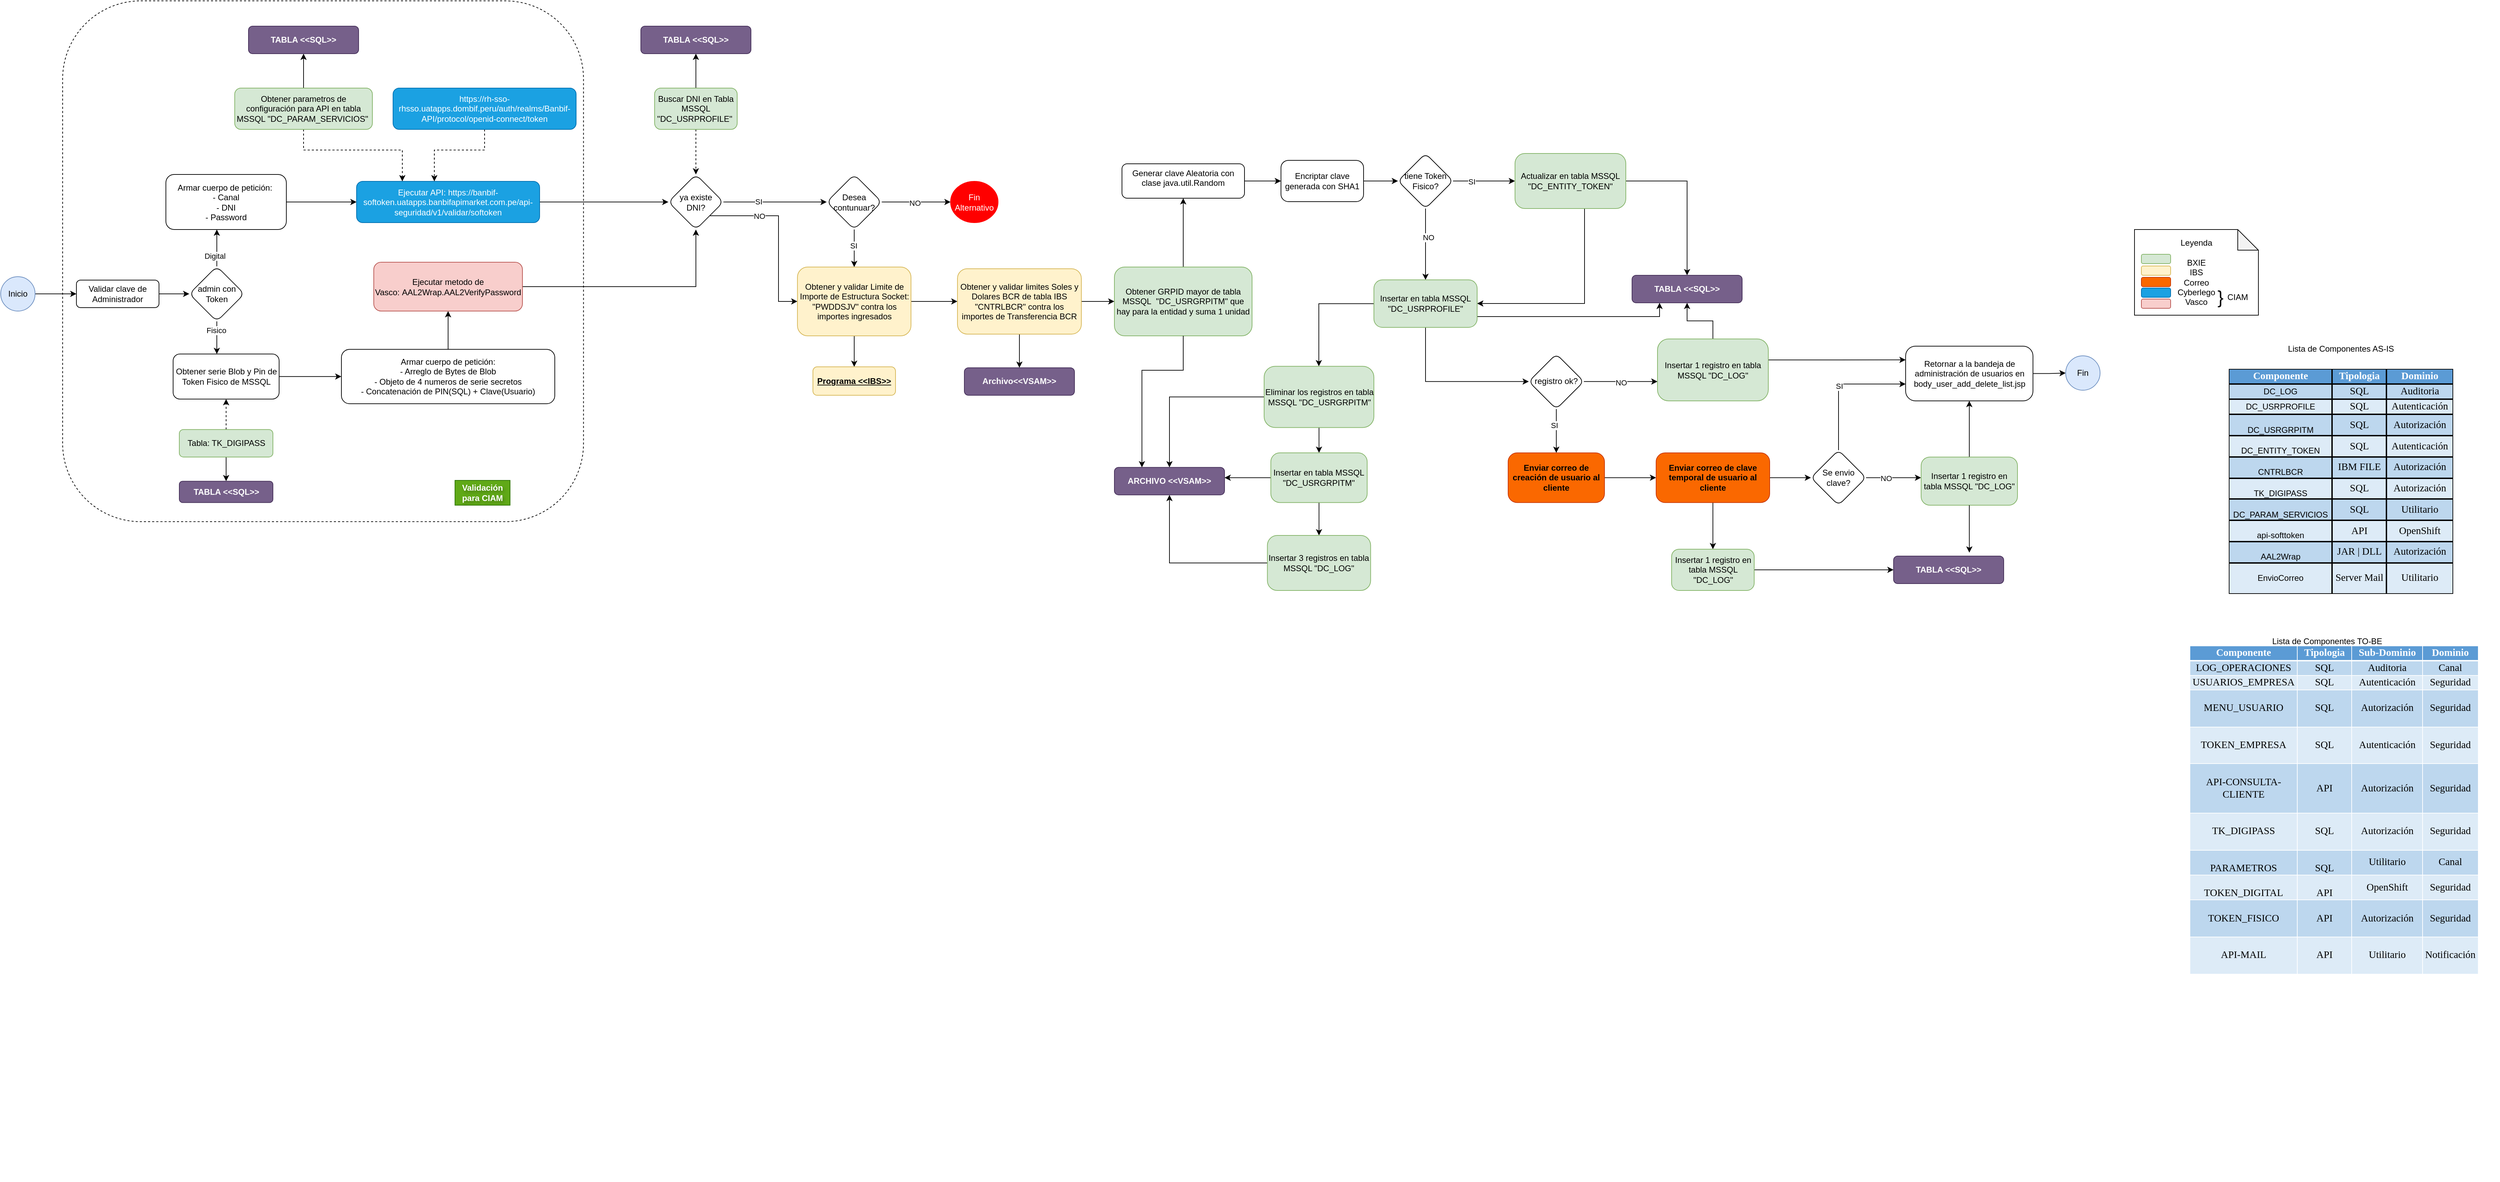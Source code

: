 <mxfile version="24.2.5" type="device">
  <diagram name="AS-IS Crear Usuario Técnico" id="OsO-leloV33zr6pbSwMS">
    <mxGraphModel dx="1434" dy="2005" grid="1" gridSize="10" guides="1" tooltips="1" connect="1" arrows="1" fold="1" page="1" pageScale="1" pageWidth="827" pageHeight="1169" math="0" shadow="0">
      <root>
        <mxCell id="b8aeu3rTrU806_HobuLu-0" />
        <mxCell id="b8aeu3rTrU806_HobuLu-1" parent="b8aeu3rTrU806_HobuLu-0" />
        <mxCell id="QwbkGqiLdKRm6RJJRL7y-23" value="" style="whiteSpace=wrap;html=1;aspect=fixed;dashed=1;rounded=1;" vertex="1" parent="b8aeu3rTrU806_HobuLu-1">
          <mxGeometry x="520" y="-366.72" width="756.72" height="756.72" as="geometry" />
        </mxCell>
        <mxCell id="b4qgMusFBA02S_QuSDa4-3" value="" style="edgeStyle=orthogonalEdgeStyle;rounded=0;orthogonalLoop=1;jettySize=auto;html=1;" parent="b8aeu3rTrU806_HobuLu-1" source="b8aeu3rTrU806_HobuLu-4" target="b4qgMusFBA02S_QuSDa4-2" edge="1">
          <mxGeometry relative="1" as="geometry" />
        </mxCell>
        <mxCell id="b8aeu3rTrU806_HobuLu-4" value="Validar clave de Administrador" style="rounded=1;whiteSpace=wrap;html=1;fontSize=12;glass=0;strokeWidth=1;shadow=0;" parent="b8aeu3rTrU806_HobuLu-1" vertex="1">
          <mxGeometry x="540" y="39" width="120" height="40" as="geometry" />
        </mxCell>
        <mxCell id="b4qgMusFBA02S_QuSDa4-17" value="" style="edgeStyle=orthogonalEdgeStyle;rounded=0;orthogonalLoop=1;jettySize=auto;html=1;" parent="b8aeu3rTrU806_HobuLu-1" source="b8aeu3rTrU806_HobuLu-6" target="b4qgMusFBA02S_QuSDa4-16" edge="1">
          <mxGeometry relative="1" as="geometry" />
        </mxCell>
        <mxCell id="b8aeu3rTrU806_HobuLu-6" value="Obtener serie Blob y Pin de Token Fisico de MSSQL" style="rounded=1;whiteSpace=wrap;html=1;fontSize=12;glass=0;strokeWidth=1;shadow=0;" parent="b8aeu3rTrU806_HobuLu-1" vertex="1">
          <mxGeometry x="680.5" y="146.39" width="154" height="65.5" as="geometry" />
        </mxCell>
        <mxCell id="b4qgMusFBA02S_QuSDa4-101" value="" style="edgeStyle=orthogonalEdgeStyle;rounded=0;orthogonalLoop=1;jettySize=auto;html=1;dashed=1;" parent="b8aeu3rTrU806_HobuLu-1" source="b8aeu3rTrU806_HobuLu-167" target="b8aeu3rTrU806_HobuLu-6" edge="1">
          <mxGeometry relative="1" as="geometry" />
        </mxCell>
        <mxCell id="QwbkGqiLdKRm6RJJRL7y-3" value="" style="edgeStyle=orthogonalEdgeStyle;rounded=0;orthogonalLoop=1;jettySize=auto;html=1;" edge="1" parent="b8aeu3rTrU806_HobuLu-1" source="b8aeu3rTrU806_HobuLu-167" target="QwbkGqiLdKRm6RJJRL7y-2">
          <mxGeometry relative="1" as="geometry" />
        </mxCell>
        <mxCell id="b8aeu3rTrU806_HobuLu-167" value="Tabla: TK_DIGIPASS" style="rounded=1;whiteSpace=wrap;html=1;fontSize=12;glass=0;strokeWidth=1;shadow=0;fillColor=#d5e8d4;strokeColor=#82b366;" parent="b8aeu3rTrU806_HobuLu-1" vertex="1">
          <mxGeometry x="689.5" y="256.09" width="136" height="40" as="geometry" />
        </mxCell>
        <mxCell id="b8aeu3rTrU806_HobuLu-171" style="edgeStyle=orthogonalEdgeStyle;rounded=0;orthogonalLoop=1;jettySize=auto;html=1;" parent="b8aeu3rTrU806_HobuLu-1" source="b8aeu3rTrU806_HobuLu-172" target="b8aeu3rTrU806_HobuLu-4" edge="1">
          <mxGeometry relative="1" as="geometry" />
        </mxCell>
        <mxCell id="b8aeu3rTrU806_HobuLu-172" value="Inicio" style="ellipse;whiteSpace=wrap;html=1;aspect=fixed;fillColor=#dae8fc;strokeColor=#6c8ebf;" parent="b8aeu3rTrU806_HobuLu-1" vertex="1">
          <mxGeometry x="430" y="34" width="50" height="50" as="geometry" />
        </mxCell>
        <mxCell id="b4qgMusFBA02S_QuSDa4-5" value="" style="edgeStyle=orthogonalEdgeStyle;rounded=0;orthogonalLoop=1;jettySize=auto;html=1;" parent="b8aeu3rTrU806_HobuLu-1" source="b4qgMusFBA02S_QuSDa4-2" target="b4qgMusFBA02S_QuSDa4-4" edge="1">
          <mxGeometry relative="1" as="geometry">
            <Array as="points">
              <mxPoint x="744" />
              <mxPoint x="744" />
            </Array>
          </mxGeometry>
        </mxCell>
        <mxCell id="b4qgMusFBA02S_QuSDa4-10" value="Digital" style="edgeLabel;html=1;align=center;verticalAlign=middle;resizable=0;points=[];" parent="b4qgMusFBA02S_QuSDa4-5" vertex="1" connectable="0">
          <mxGeometry x="-0.433" y="3" relative="1" as="geometry">
            <mxPoint as="offset" />
          </mxGeometry>
        </mxCell>
        <mxCell id="b4qgMusFBA02S_QuSDa4-8" value="" style="edgeStyle=orthogonalEdgeStyle;rounded=0;orthogonalLoop=1;jettySize=auto;html=1;" parent="b8aeu3rTrU806_HobuLu-1" source="b4qgMusFBA02S_QuSDa4-2" target="b8aeu3rTrU806_HobuLu-6" edge="1">
          <mxGeometry relative="1" as="geometry">
            <Array as="points">
              <mxPoint x="744" y="130" />
              <mxPoint x="744" y="130" />
            </Array>
          </mxGeometry>
        </mxCell>
        <mxCell id="b4qgMusFBA02S_QuSDa4-9" value="Fisico" style="edgeLabel;html=1;align=center;verticalAlign=middle;resizable=0;points=[];" parent="b4qgMusFBA02S_QuSDa4-8" vertex="1" connectable="0">
          <mxGeometry x="-0.475" y="-1" relative="1" as="geometry">
            <mxPoint as="offset" />
          </mxGeometry>
        </mxCell>
        <mxCell id="b4qgMusFBA02S_QuSDa4-2" value="admin con Token" style="rhombus;whiteSpace=wrap;html=1;rounded=1;glass=0;strokeWidth=1;shadow=0;" parent="b8aeu3rTrU806_HobuLu-1" vertex="1">
          <mxGeometry x="704" y="19" width="80" height="80" as="geometry" />
        </mxCell>
        <mxCell id="b4qgMusFBA02S_QuSDa4-12" value="" style="edgeStyle=orthogonalEdgeStyle;rounded=0;orthogonalLoop=1;jettySize=auto;html=1;" parent="b8aeu3rTrU806_HobuLu-1" source="b4qgMusFBA02S_QuSDa4-4" target="b4qgMusFBA02S_QuSDa4-11" edge="1">
          <mxGeometry relative="1" as="geometry" />
        </mxCell>
        <mxCell id="b4qgMusFBA02S_QuSDa4-4" value="Armar cuerpo de petición:&amp;nbsp;&lt;div&gt;-&amp;nbsp;Canal&lt;/div&gt;&lt;div&gt;- DNI&lt;/div&gt;&lt;div&gt;- Password&lt;/div&gt;" style="whiteSpace=wrap;html=1;rounded=1;glass=0;strokeWidth=1;shadow=0;" parent="b8aeu3rTrU806_HobuLu-1" vertex="1">
          <mxGeometry x="670" y="-114.5" width="175" height="80" as="geometry" />
        </mxCell>
        <mxCell id="b4qgMusFBA02S_QuSDa4-22" value="" style="edgeStyle=orthogonalEdgeStyle;rounded=0;orthogonalLoop=1;jettySize=auto;html=1;" parent="b8aeu3rTrU806_HobuLu-1" source="b4qgMusFBA02S_QuSDa4-11" target="b4qgMusFBA02S_QuSDa4-21" edge="1">
          <mxGeometry relative="1" as="geometry" />
        </mxCell>
        <mxCell id="b4qgMusFBA02S_QuSDa4-11" value="Ejecutar API: https://banbif-softoken.uatapps.banbifapimarket.com.pe/api-seguridad/v1/validar/softoken" style="whiteSpace=wrap;html=1;rounded=1;glass=0;strokeWidth=1;shadow=0;fillColor=#1ba1e2;fontColor=#ffffff;strokeColor=#006EAF;" parent="b8aeu3rTrU806_HobuLu-1" vertex="1">
          <mxGeometry x="947" y="-104.5" width="266" height="60" as="geometry" />
        </mxCell>
        <mxCell id="b4qgMusFBA02S_QuSDa4-15" value="" style="edgeStyle=orthogonalEdgeStyle;rounded=0;orthogonalLoop=1;jettySize=auto;html=1;dashed=1;" parent="b8aeu3rTrU806_HobuLu-1" source="b4qgMusFBA02S_QuSDa4-13" target="b4qgMusFBA02S_QuSDa4-11" edge="1">
          <mxGeometry relative="1" as="geometry">
            <Array as="points">
              <mxPoint x="1133" y="-150" />
              <mxPoint x="1060" y="-150" />
            </Array>
          </mxGeometry>
        </mxCell>
        <mxCell id="b4qgMusFBA02S_QuSDa4-13" value="https://rh-sso-rhsso.uatapps.dombif.peru/auth/realms/Banbif-API/protocol/openid-connect/token" style="whiteSpace=wrap;rounded=1;glass=0;strokeWidth=1;shadow=0;strokeColor=#006EAF;align=center;verticalAlign=middle;fontFamily=Helvetica;fontSize=12;fontColor=#ffffff;fillColor=#1ba1e2;html=1;" parent="b8aeu3rTrU806_HobuLu-1" vertex="1">
          <mxGeometry x="1000" y="-240" width="266" height="60" as="geometry" />
        </mxCell>
        <mxCell id="b4qgMusFBA02S_QuSDa4-20" value="" style="edgeStyle=orthogonalEdgeStyle;rounded=0;orthogonalLoop=1;jettySize=auto;html=1;" parent="b8aeu3rTrU806_HobuLu-1" source="b4qgMusFBA02S_QuSDa4-16" target="b4qgMusFBA02S_QuSDa4-19" edge="1">
          <mxGeometry relative="1" as="geometry" />
        </mxCell>
        <mxCell id="b4qgMusFBA02S_QuSDa4-16" value="Armar cuerpo de petición:&lt;div&gt;- Arreglo de Bytes de Blob&lt;/div&gt;&lt;div&gt;- Objeto de 4 numeros de serie secretos&lt;/div&gt;&lt;div&gt;- Concatenación de PIN(SQL) + Clave(Usuario)&lt;/div&gt;" style="whiteSpace=wrap;html=1;rounded=1;glass=0;strokeWidth=1;shadow=0;" parent="b8aeu3rTrU806_HobuLu-1" vertex="1">
          <mxGeometry x="925" y="139.64" width="310" height="79" as="geometry" />
        </mxCell>
        <mxCell id="b4qgMusFBA02S_QuSDa4-102" style="edgeStyle=orthogonalEdgeStyle;rounded=0;orthogonalLoop=1;jettySize=auto;html=1;" parent="b8aeu3rTrU806_HobuLu-1" source="b4qgMusFBA02S_QuSDa4-19" target="b4qgMusFBA02S_QuSDa4-21" edge="1">
          <mxGeometry relative="1" as="geometry" />
        </mxCell>
        <mxCell id="b4qgMusFBA02S_QuSDa4-19" value="Ejecutar metodo de Vasco:&amp;nbsp;AAL2Wrap.AAL2VerifyPassword" style="whiteSpace=wrap;html=1;rounded=1;glass=0;strokeWidth=1;shadow=0;fillColor=#f8cecc;strokeColor=#b85450;" parent="b8aeu3rTrU806_HobuLu-1" vertex="1">
          <mxGeometry x="972" y="13" width="216" height="71" as="geometry" />
        </mxCell>
        <mxCell id="b4qgMusFBA02S_QuSDa4-31" value="" style="edgeStyle=orthogonalEdgeStyle;rounded=0;orthogonalLoop=1;jettySize=auto;html=1;" parent="b8aeu3rTrU806_HobuLu-1" source="b4qgMusFBA02S_QuSDa4-21" target="b4qgMusFBA02S_QuSDa4-30" edge="1">
          <mxGeometry relative="1" as="geometry" />
        </mxCell>
        <mxCell id="b4qgMusFBA02S_QuSDa4-32" value="SI" style="edgeLabel;html=1;align=center;verticalAlign=middle;resizable=0;points=[];" parent="b4qgMusFBA02S_QuSDa4-31" vertex="1" connectable="0">
          <mxGeometry x="-0.325" y="1" relative="1" as="geometry">
            <mxPoint as="offset" />
          </mxGeometry>
        </mxCell>
        <mxCell id="b4qgMusFBA02S_QuSDa4-103" style="edgeStyle=orthogonalEdgeStyle;rounded=0;orthogonalLoop=1;jettySize=auto;html=1;exitX=1;exitY=1;exitDx=0;exitDy=0;entryX=0;entryY=0.5;entryDx=0;entryDy=0;" parent="b8aeu3rTrU806_HobuLu-1" source="b4qgMusFBA02S_QuSDa4-21" target="b4qgMusFBA02S_QuSDa4-27" edge="1">
          <mxGeometry relative="1" as="geometry">
            <Array as="points">
              <mxPoint x="1560" y="-54" />
              <mxPoint x="1560" y="70" />
            </Array>
          </mxGeometry>
        </mxCell>
        <mxCell id="b4qgMusFBA02S_QuSDa4-113" value="NO" style="edgeLabel;html=1;align=center;verticalAlign=middle;resizable=0;points=[];" parent="b4qgMusFBA02S_QuSDa4-103" vertex="1" connectable="0">
          <mxGeometry x="-0.432" y="1" relative="1" as="geometry">
            <mxPoint y="1" as="offset" />
          </mxGeometry>
        </mxCell>
        <mxCell id="b4qgMusFBA02S_QuSDa4-21" value="ya existe DNI?" style="rhombus;whiteSpace=wrap;html=1;rounded=1;glass=0;strokeWidth=1;shadow=0;" parent="b8aeu3rTrU806_HobuLu-1" vertex="1">
          <mxGeometry x="1400" y="-114.5" width="80" height="80" as="geometry" />
        </mxCell>
        <mxCell id="b4qgMusFBA02S_QuSDa4-50" value="" style="edgeStyle=orthogonalEdgeStyle;rounded=0;orthogonalLoop=1;jettySize=auto;html=1;" parent="b8aeu3rTrU806_HobuLu-1" source="b4qgMusFBA02S_QuSDa4-27" target="b4qgMusFBA02S_QuSDa4-46" edge="1">
          <mxGeometry relative="1" as="geometry" />
        </mxCell>
        <mxCell id="QwbkGqiLdKRm6RJJRL7y-26" value="" style="edgeStyle=orthogonalEdgeStyle;rounded=0;orthogonalLoop=1;jettySize=auto;html=1;" edge="1" parent="b8aeu3rTrU806_HobuLu-1" source="b4qgMusFBA02S_QuSDa4-27" target="QwbkGqiLdKRm6RJJRL7y-25">
          <mxGeometry relative="1" as="geometry" />
        </mxCell>
        <mxCell id="b4qgMusFBA02S_QuSDa4-27" value="Obtener y validar Limite de Importe de Estructura Socket: &quot;PWDDSJV&quot; contra los importes ingresados" style="whiteSpace=wrap;html=1;rounded=1;glass=0;strokeWidth=1;shadow=0;fillColor=#fff2cc;strokeColor=#d6b656;" parent="b8aeu3rTrU806_HobuLu-1" vertex="1">
          <mxGeometry x="1587.5" y="19.99" width="165" height="99.99" as="geometry" />
        </mxCell>
        <mxCell id="b4qgMusFBA02S_QuSDa4-37" value="" style="edgeStyle=orthogonalEdgeStyle;rounded=0;orthogonalLoop=1;jettySize=auto;html=1;" parent="b8aeu3rTrU806_HobuLu-1" source="b4qgMusFBA02S_QuSDa4-30" target="b4qgMusFBA02S_QuSDa4-27" edge="1">
          <mxGeometry relative="1" as="geometry" />
        </mxCell>
        <mxCell id="b4qgMusFBA02S_QuSDa4-40" value="SI" style="edgeLabel;html=1;align=center;verticalAlign=middle;resizable=0;points=[];" parent="b4qgMusFBA02S_QuSDa4-37" vertex="1" connectable="0">
          <mxGeometry x="-0.143" y="-1" relative="1" as="geometry">
            <mxPoint as="offset" />
          </mxGeometry>
        </mxCell>
        <mxCell id="b4qgMusFBA02S_QuSDa4-39" value="" style="edgeStyle=orthogonalEdgeStyle;rounded=0;orthogonalLoop=1;jettySize=auto;html=1;" parent="b8aeu3rTrU806_HobuLu-1" source="b4qgMusFBA02S_QuSDa4-30" target="b4qgMusFBA02S_QuSDa4-38" edge="1">
          <mxGeometry relative="1" as="geometry" />
        </mxCell>
        <mxCell id="b4qgMusFBA02S_QuSDa4-41" value="NO" style="edgeLabel;html=1;align=center;verticalAlign=middle;resizable=0;points=[];" parent="b4qgMusFBA02S_QuSDa4-39" vertex="1" connectable="0">
          <mxGeometry x="-0.05" y="-1" relative="1" as="geometry">
            <mxPoint as="offset" />
          </mxGeometry>
        </mxCell>
        <mxCell id="b4qgMusFBA02S_QuSDa4-30" value="Desea contunuar?" style="rhombus;whiteSpace=wrap;html=1;rounded=1;glass=0;strokeWidth=1;shadow=0;" parent="b8aeu3rTrU806_HobuLu-1" vertex="1">
          <mxGeometry x="1630" y="-114.5" width="80" height="80" as="geometry" />
        </mxCell>
        <mxCell id="b4qgMusFBA02S_QuSDa4-36" value="" style="edgeStyle=orthogonalEdgeStyle;rounded=0;orthogonalLoop=1;jettySize=auto;html=1;dashed=1;" parent="b8aeu3rTrU806_HobuLu-1" source="b4qgMusFBA02S_QuSDa4-34" target="b4qgMusFBA02S_QuSDa4-21" edge="1">
          <mxGeometry relative="1" as="geometry" />
        </mxCell>
        <mxCell id="QwbkGqiLdKRm6RJJRL7y-7" value="" style="edgeStyle=orthogonalEdgeStyle;rounded=0;orthogonalLoop=1;jettySize=auto;html=1;" edge="1" parent="b8aeu3rTrU806_HobuLu-1" source="b4qgMusFBA02S_QuSDa4-34" target="QwbkGqiLdKRm6RJJRL7y-6">
          <mxGeometry relative="1" as="geometry" />
        </mxCell>
        <mxCell id="b4qgMusFBA02S_QuSDa4-34" value="Buscar DNI en Tabla MSSQL &quot;DC_USRPROFILE&quot;&amp;nbsp;" style="whiteSpace=wrap;html=1;rounded=1;glass=0;strokeWidth=1;shadow=0;strokeColor=#82b366;align=center;verticalAlign=middle;fontFamily=Helvetica;fontSize=12;fontColor=default;fillColor=#d5e8d4;" parent="b8aeu3rTrU806_HobuLu-1" vertex="1">
          <mxGeometry x="1380" y="-240" width="120" height="60" as="geometry" />
        </mxCell>
        <mxCell id="b4qgMusFBA02S_QuSDa4-38" value="Fin Alternativo" style="ellipse;whiteSpace=wrap;html=1;rounded=1;glass=0;strokeWidth=1;shadow=0;fillColor=#FF0000;strokeColor=#FF0000;fontColor=#FFFFFF;" parent="b8aeu3rTrU806_HobuLu-1" vertex="1">
          <mxGeometry x="1810" y="-104.5" width="69" height="60" as="geometry" />
        </mxCell>
        <mxCell id="b4qgMusFBA02S_QuSDa4-53" value="" style="edgeStyle=orthogonalEdgeStyle;rounded=0;orthogonalLoop=1;jettySize=auto;html=1;" parent="b8aeu3rTrU806_HobuLu-1" source="b4qgMusFBA02S_QuSDa4-42" target="b4qgMusFBA02S_QuSDa4-52" edge="1">
          <mxGeometry relative="1" as="geometry" />
        </mxCell>
        <mxCell id="b4qgMusFBA02S_QuSDa4-42" value="Obtener GRPID mayor de tabla MSSQL&amp;nbsp;&amp;nbsp;&quot;DC_USRGRPITM&quot; que hay para la entidad y suma 1 unidad" style="whiteSpace=wrap;html=1;rounded=1;glass=0;strokeWidth=1;shadow=0;fillColor=#d5e8d4;strokeColor=#82b366;" parent="b8aeu3rTrU806_HobuLu-1" vertex="1">
          <mxGeometry x="2048" y="19.99" width="200" height="100" as="geometry" />
        </mxCell>
        <mxCell id="b4qgMusFBA02S_QuSDa4-51" value="" style="edgeStyle=orthogonalEdgeStyle;rounded=0;orthogonalLoop=1;jettySize=auto;html=1;" parent="b8aeu3rTrU806_HobuLu-1" source="b4qgMusFBA02S_QuSDa4-46" target="b4qgMusFBA02S_QuSDa4-42" edge="1">
          <mxGeometry relative="1" as="geometry" />
        </mxCell>
        <mxCell id="QwbkGqiLdKRm6RJJRL7y-9" value="" style="edgeStyle=orthogonalEdgeStyle;rounded=0;orthogonalLoop=1;jettySize=auto;html=1;" edge="1" parent="b8aeu3rTrU806_HobuLu-1" source="b4qgMusFBA02S_QuSDa4-46" target="QwbkGqiLdKRm6RJJRL7y-8">
          <mxGeometry relative="1" as="geometry" />
        </mxCell>
        <mxCell id="b4qgMusFBA02S_QuSDa4-46" value="Obtener y validar limites Soles y Dolares BCR de tabla IBS &quot;CNTRLBCR&quot; contra los importes de Transferencia BCR" style="whiteSpace=wrap;html=1;rounded=1;glass=0;strokeWidth=1;shadow=0;fillColor=#fff2cc;strokeColor=#d6b656;" parent="b8aeu3rTrU806_HobuLu-1" vertex="1">
          <mxGeometry x="1820" y="22.49" width="180" height="94.99" as="geometry" />
        </mxCell>
        <mxCell id="b4qgMusFBA02S_QuSDa4-55" value="" style="edgeStyle=orthogonalEdgeStyle;rounded=0;orthogonalLoop=1;jettySize=auto;html=1;" parent="b8aeu3rTrU806_HobuLu-1" source="b4qgMusFBA02S_QuSDa4-52" target="b4qgMusFBA02S_QuSDa4-54" edge="1">
          <mxGeometry relative="1" as="geometry" />
        </mxCell>
        <mxCell id="b4qgMusFBA02S_QuSDa4-52" value="Generar clave Aleatoria con clase&amp;nbsp;java&lt;span style=&quot;background-color: initial;&quot;&gt;.&lt;/span&gt;util&lt;span style=&quot;background-color: initial;&quot;&gt;.Random&lt;/span&gt;&lt;h5&gt;&lt;div style=&quot;padding-top: 2px; margin-left: 20px; position: relative; -ms-word-wrap: break-word;&quot;&gt;&lt;/div&gt;&lt;/h5&gt;" style="whiteSpace=wrap;html=1;rounded=1;glass=0;strokeWidth=1;shadow=0;verticalAlign=top;" parent="b8aeu3rTrU806_HobuLu-1" vertex="1">
          <mxGeometry x="2059" y="-130" width="178" height="50" as="geometry" />
        </mxCell>
        <mxCell id="b4qgMusFBA02S_QuSDa4-59" value="" style="edgeStyle=orthogonalEdgeStyle;rounded=0;orthogonalLoop=1;jettySize=auto;html=1;entryX=0;entryY=0.5;entryDx=0;entryDy=0;" parent="b8aeu3rTrU806_HobuLu-1" source="b4qgMusFBA02S_QuSDa4-54" target="b4qgMusFBA02S_QuSDa4-58" edge="1">
          <mxGeometry relative="1" as="geometry" />
        </mxCell>
        <mxCell id="b4qgMusFBA02S_QuSDa4-54" value="Encriptar clave generada con&amp;nbsp;&lt;span style=&quot;background-color: initial;&quot;&gt;SHA1&lt;/span&gt;" style="whiteSpace=wrap;html=1;verticalAlign=middle;rounded=1;glass=0;strokeWidth=1;shadow=0;arcSize=18;" parent="b8aeu3rTrU806_HobuLu-1" vertex="1">
          <mxGeometry x="2290" y="-135.005" width="120" height="60" as="geometry" />
        </mxCell>
        <mxCell id="b4qgMusFBA02S_QuSDa4-64" value="" style="edgeStyle=orthogonalEdgeStyle;rounded=0;orthogonalLoop=1;jettySize=auto;html=1;" parent="b8aeu3rTrU806_HobuLu-1" source="b4qgMusFBA02S_QuSDa4-58" target="b4qgMusFBA02S_QuSDa4-62" edge="1">
          <mxGeometry relative="1" as="geometry" />
        </mxCell>
        <mxCell id="b4qgMusFBA02S_QuSDa4-66" value="NO" style="edgeLabel;html=1;align=center;verticalAlign=middle;resizable=0;points=[];" parent="b4qgMusFBA02S_QuSDa4-64" vertex="1" connectable="0">
          <mxGeometry x="-0.2" y="4" relative="1" as="geometry">
            <mxPoint as="offset" />
          </mxGeometry>
        </mxCell>
        <mxCell id="b4qgMusFBA02S_QuSDa4-105" style="edgeStyle=orthogonalEdgeStyle;rounded=0;orthogonalLoop=1;jettySize=auto;html=1;" parent="b8aeu3rTrU806_HobuLu-1" source="b4qgMusFBA02S_QuSDa4-58" target="b4qgMusFBA02S_QuSDa4-60" edge="1">
          <mxGeometry relative="1" as="geometry" />
        </mxCell>
        <mxCell id="b4qgMusFBA02S_QuSDa4-106" value="SI" style="edgeLabel;html=1;align=center;verticalAlign=middle;resizable=0;points=[];" parent="b4qgMusFBA02S_QuSDa4-105" vertex="1" connectable="0">
          <mxGeometry x="-0.414" y="-1" relative="1" as="geometry">
            <mxPoint as="offset" />
          </mxGeometry>
        </mxCell>
        <mxCell id="b4qgMusFBA02S_QuSDa4-58" value="tiene Token Fisico?" style="rhombus;whiteSpace=wrap;html=1;rounded=1;glass=0;strokeWidth=1;shadow=0;arcSize=18;" parent="b8aeu3rTrU806_HobuLu-1" vertex="1">
          <mxGeometry x="2460" y="-144.995" width="80" height="80" as="geometry" />
        </mxCell>
        <mxCell id="b4qgMusFBA02S_QuSDa4-63" value="" style="edgeStyle=orthogonalEdgeStyle;rounded=0;orthogonalLoop=1;jettySize=auto;html=1;" parent="b8aeu3rTrU806_HobuLu-1" source="b4qgMusFBA02S_QuSDa4-60" target="b4qgMusFBA02S_QuSDa4-62" edge="1">
          <mxGeometry relative="1" as="geometry">
            <Array as="points">
              <mxPoint x="2731" y="73" />
            </Array>
          </mxGeometry>
        </mxCell>
        <mxCell id="QwbkGqiLdKRm6RJJRL7y-18" style="edgeStyle=orthogonalEdgeStyle;rounded=0;orthogonalLoop=1;jettySize=auto;html=1;" edge="1" parent="b8aeu3rTrU806_HobuLu-1" source="b4qgMusFBA02S_QuSDa4-60" target="QwbkGqiLdKRm6RJJRL7y-16">
          <mxGeometry relative="1" as="geometry" />
        </mxCell>
        <mxCell id="b4qgMusFBA02S_QuSDa4-60" value="Actualizar en tabla MSSQL &quot;DC_ENTITY_TOKEN&quot;" style="whiteSpace=wrap;html=1;rounded=1;glass=0;strokeWidth=1;shadow=0;arcSize=18;fillColor=#d5e8d4;strokeColor=#82b366;" parent="b8aeu3rTrU806_HobuLu-1" vertex="1">
          <mxGeometry x="2630" y="-145" width="161" height="80" as="geometry" />
        </mxCell>
        <mxCell id="b4qgMusFBA02S_QuSDa4-68" value="" style="edgeStyle=orthogonalEdgeStyle;rounded=0;orthogonalLoop=1;jettySize=auto;html=1;" parent="b8aeu3rTrU806_HobuLu-1" source="b4qgMusFBA02S_QuSDa4-62" target="b4qgMusFBA02S_QuSDa4-67" edge="1">
          <mxGeometry relative="1" as="geometry">
            <Array as="points">
              <mxPoint x="2345" y="73" />
            </Array>
          </mxGeometry>
        </mxCell>
        <mxCell id="b4qgMusFBA02S_QuSDa4-107" style="edgeStyle=orthogonalEdgeStyle;rounded=0;orthogonalLoop=1;jettySize=auto;html=1;entryX=0;entryY=0.5;entryDx=0;entryDy=0;" parent="b8aeu3rTrU806_HobuLu-1" source="b4qgMusFBA02S_QuSDa4-62" target="b4qgMusFBA02S_QuSDa4-73" edge="1">
          <mxGeometry relative="1" as="geometry">
            <Array as="points">
              <mxPoint x="2500" y="186" />
            </Array>
          </mxGeometry>
        </mxCell>
        <mxCell id="QwbkGqiLdKRm6RJJRL7y-19" style="edgeStyle=orthogonalEdgeStyle;rounded=0;orthogonalLoop=1;jettySize=auto;html=1;entryX=0.25;entryY=1;entryDx=0;entryDy=0;" edge="1" parent="b8aeu3rTrU806_HobuLu-1" source="b4qgMusFBA02S_QuSDa4-62" target="QwbkGqiLdKRm6RJJRL7y-16">
          <mxGeometry relative="1" as="geometry">
            <Array as="points">
              <mxPoint x="2840" y="92" />
            </Array>
          </mxGeometry>
        </mxCell>
        <mxCell id="b4qgMusFBA02S_QuSDa4-62" value="Insertar en tabla MSSQL &quot;DC_USRPROFILE&quot;" style="whiteSpace=wrap;html=1;rounded=1;glass=0;strokeWidth=1;shadow=0;arcSize=18;fillColor=#d5e8d4;strokeColor=#82b366;" parent="b8aeu3rTrU806_HobuLu-1" vertex="1">
          <mxGeometry x="2425" y="38.68" width="150" height="69.01" as="geometry" />
        </mxCell>
        <mxCell id="b4qgMusFBA02S_QuSDa4-70" value="" style="edgeStyle=orthogonalEdgeStyle;rounded=0;orthogonalLoop=1;jettySize=auto;html=1;" parent="b8aeu3rTrU806_HobuLu-1" source="b4qgMusFBA02S_QuSDa4-67" target="b4qgMusFBA02S_QuSDa4-69" edge="1">
          <mxGeometry relative="1" as="geometry" />
        </mxCell>
        <mxCell id="QwbkGqiLdKRm6RJJRL7y-13" style="edgeStyle=orthogonalEdgeStyle;rounded=0;orthogonalLoop=1;jettySize=auto;html=1;entryX=0.5;entryY=0;entryDx=0;entryDy=0;" edge="1" parent="b8aeu3rTrU806_HobuLu-1" source="b4qgMusFBA02S_QuSDa4-67" target="QwbkGqiLdKRm6RJJRL7y-10">
          <mxGeometry relative="1" as="geometry" />
        </mxCell>
        <mxCell id="b4qgMusFBA02S_QuSDa4-67" value="Eliminar los registros en tabla MSSQL &quot;DC_USRGRPITM&quot;" style="whiteSpace=wrap;html=1;rounded=1;glass=0;strokeWidth=1;shadow=0;arcSize=18;fillColor=#d5e8d4;strokeColor=#82b366;" parent="b8aeu3rTrU806_HobuLu-1" vertex="1">
          <mxGeometry x="2265.5" y="164.19" width="159.5" height="89.01" as="geometry" />
        </mxCell>
        <mxCell id="b4qgMusFBA02S_QuSDa4-72" value="" style="edgeStyle=orthogonalEdgeStyle;rounded=0;orthogonalLoop=1;jettySize=auto;html=1;" parent="b8aeu3rTrU806_HobuLu-1" source="b4qgMusFBA02S_QuSDa4-69" target="b4qgMusFBA02S_QuSDa4-71" edge="1">
          <mxGeometry relative="1" as="geometry" />
        </mxCell>
        <mxCell id="QwbkGqiLdKRm6RJJRL7y-14" value="" style="edgeStyle=orthogonalEdgeStyle;rounded=0;orthogonalLoop=1;jettySize=auto;html=1;" edge="1" parent="b8aeu3rTrU806_HobuLu-1" source="b4qgMusFBA02S_QuSDa4-69" target="QwbkGqiLdKRm6RJJRL7y-10">
          <mxGeometry relative="1" as="geometry">
            <Array as="points">
              <mxPoint x="2230" y="326" />
              <mxPoint x="2230" y="326" />
            </Array>
          </mxGeometry>
        </mxCell>
        <mxCell id="b4qgMusFBA02S_QuSDa4-69" value="Insertar en tabla MSSQL &quot;DC_USRGRPITM&quot;" style="whiteSpace=wrap;html=1;rounded=1;glass=0;strokeWidth=1;shadow=0;arcSize=18;strokeColor=#82b366;align=center;verticalAlign=middle;fontFamily=Helvetica;fontSize=12;fontColor=default;fillColor=#d5e8d4;" parent="b8aeu3rTrU806_HobuLu-1" vertex="1">
          <mxGeometry x="2275.25" y="290" width="140" height="72.19" as="geometry" />
        </mxCell>
        <mxCell id="QwbkGqiLdKRm6RJJRL7y-15" style="edgeStyle=orthogonalEdgeStyle;rounded=0;orthogonalLoop=1;jettySize=auto;html=1;entryX=0.5;entryY=1;entryDx=0;entryDy=0;" edge="1" parent="b8aeu3rTrU806_HobuLu-1" source="b4qgMusFBA02S_QuSDa4-71" target="QwbkGqiLdKRm6RJJRL7y-10">
          <mxGeometry relative="1" as="geometry" />
        </mxCell>
        <mxCell id="b4qgMusFBA02S_QuSDa4-71" value="Insertar 3 registros en tabla MSSQL &quot;DC_LOG&quot;" style="whiteSpace=wrap;html=1;rounded=1;glass=0;strokeWidth=1;shadow=0;arcSize=18;strokeColor=#82b366;align=center;verticalAlign=middle;fontFamily=Helvetica;fontSize=12;fontColor=default;fillColor=#d5e8d4;" parent="b8aeu3rTrU806_HobuLu-1" vertex="1">
          <mxGeometry x="2270.25" y="410" width="150" height="80" as="geometry" />
        </mxCell>
        <mxCell id="b4qgMusFBA02S_QuSDa4-76" value="" style="edgeStyle=orthogonalEdgeStyle;rounded=0;orthogonalLoop=1;jettySize=auto;html=1;" parent="b8aeu3rTrU806_HobuLu-1" source="b4qgMusFBA02S_QuSDa4-73" target="b4qgMusFBA02S_QuSDa4-75" edge="1">
          <mxGeometry relative="1" as="geometry" />
        </mxCell>
        <mxCell id="b4qgMusFBA02S_QuSDa4-80" value="SI" style="edgeLabel;html=1;align=center;verticalAlign=middle;resizable=0;points=[];" parent="b4qgMusFBA02S_QuSDa4-76" vertex="1" connectable="0">
          <mxGeometry x="-0.267" y="-3" relative="1" as="geometry">
            <mxPoint as="offset" />
          </mxGeometry>
        </mxCell>
        <mxCell id="b4qgMusFBA02S_QuSDa4-78" value="" style="edgeStyle=orthogonalEdgeStyle;rounded=0;orthogonalLoop=1;jettySize=auto;html=1;" parent="b8aeu3rTrU806_HobuLu-1" source="b4qgMusFBA02S_QuSDa4-73" target="b4qgMusFBA02S_QuSDa4-77" edge="1">
          <mxGeometry relative="1" as="geometry">
            <Array as="points">
              <mxPoint x="2800" y="186" />
              <mxPoint x="2800" y="186" />
            </Array>
          </mxGeometry>
        </mxCell>
        <mxCell id="b4qgMusFBA02S_QuSDa4-79" value="NO" style="edgeLabel;html=1;align=center;verticalAlign=middle;resizable=0;points=[];" parent="b4qgMusFBA02S_QuSDa4-78" vertex="1" connectable="0">
          <mxGeometry y="-1" relative="1" as="geometry">
            <mxPoint as="offset" />
          </mxGeometry>
        </mxCell>
        <mxCell id="b4qgMusFBA02S_QuSDa4-73" value="registro ok?" style="rhombus;whiteSpace=wrap;html=1;rounded=1;glass=0;strokeWidth=1;shadow=0;arcSize=18;" parent="b8aeu3rTrU806_HobuLu-1" vertex="1">
          <mxGeometry x="2650" y="146.385" width="80" height="80" as="geometry" />
        </mxCell>
        <mxCell id="b4qgMusFBA02S_QuSDa4-82" value="" style="edgeStyle=orthogonalEdgeStyle;rounded=0;orthogonalLoop=1;jettySize=auto;html=1;" parent="b8aeu3rTrU806_HobuLu-1" source="b4qgMusFBA02S_QuSDa4-75" target="b4qgMusFBA02S_QuSDa4-81" edge="1">
          <mxGeometry relative="1" as="geometry" />
        </mxCell>
        <mxCell id="b4qgMusFBA02S_QuSDa4-75" value="Enviar correo de creación de usuario al cliente" style="whiteSpace=wrap;html=1;rounded=1;glass=0;strokeWidth=1;shadow=0;arcSize=18;fillColor=#fa6800;fontColor=#000000;strokeColor=#C73500;fontStyle=1" parent="b8aeu3rTrU806_HobuLu-1" vertex="1">
          <mxGeometry x="2620" y="290" width="140" height="72.19" as="geometry" />
        </mxCell>
        <mxCell id="b4qgMusFBA02S_QuSDa4-110" style="edgeStyle=orthogonalEdgeStyle;rounded=0;orthogonalLoop=1;jettySize=auto;html=1;entryX=0;entryY=0.25;entryDx=0;entryDy=0;" parent="b8aeu3rTrU806_HobuLu-1" source="b4qgMusFBA02S_QuSDa4-77" target="b4qgMusFBA02S_QuSDa4-85" edge="1">
          <mxGeometry relative="1" as="geometry">
            <Array as="points">
              <mxPoint x="3050" y="155" />
              <mxPoint x="3050" y="155" />
            </Array>
          </mxGeometry>
        </mxCell>
        <mxCell id="QwbkGqiLdKRm6RJJRL7y-17" value="" style="edgeStyle=orthogonalEdgeStyle;rounded=0;orthogonalLoop=1;jettySize=auto;html=1;" edge="1" parent="b8aeu3rTrU806_HobuLu-1" source="b4qgMusFBA02S_QuSDa4-77" target="QwbkGqiLdKRm6RJJRL7y-16">
          <mxGeometry relative="1" as="geometry" />
        </mxCell>
        <mxCell id="b4qgMusFBA02S_QuSDa4-77" value="Insertar 1 registro en tabla MSSQL &quot;DC_LOG&quot;" style="whiteSpace=wrap;html=1;rounded=1;glass=0;strokeWidth=1;shadow=0;arcSize=18;strokeColor=#82b366;align=center;verticalAlign=middle;fontFamily=Helvetica;fontSize=12;fontColor=default;fillColor=#d5e8d4;" parent="b8aeu3rTrU806_HobuLu-1" vertex="1">
          <mxGeometry x="2837" y="124.5" width="161" height="90" as="geometry" />
        </mxCell>
        <mxCell id="b4qgMusFBA02S_QuSDa4-84" value="" style="edgeStyle=orthogonalEdgeStyle;rounded=0;orthogonalLoop=1;jettySize=auto;html=1;" parent="b8aeu3rTrU806_HobuLu-1" source="b4qgMusFBA02S_QuSDa4-81" target="b4qgMusFBA02S_QuSDa4-83" edge="1">
          <mxGeometry relative="1" as="geometry" />
        </mxCell>
        <mxCell id="b4qgMusFBA02S_QuSDa4-108" value="" style="edgeStyle=orthogonalEdgeStyle;rounded=0;orthogonalLoop=1;jettySize=auto;html=1;" parent="b8aeu3rTrU806_HobuLu-1" source="b4qgMusFBA02S_QuSDa4-81" target="b4qgMusFBA02S_QuSDa4-91" edge="1">
          <mxGeometry relative="1" as="geometry" />
        </mxCell>
        <mxCell id="b4qgMusFBA02S_QuSDa4-81" value="Enviar correo de clave temporal de usuario al cliente" style="whiteSpace=wrap;html=1;rounded=1;glass=0;strokeWidth=1;shadow=0;arcSize=18;fillColor=#fa6800;fontColor=#000000;strokeColor=#C73500;fontStyle=1" parent="b8aeu3rTrU806_HobuLu-1" vertex="1">
          <mxGeometry x="2835" y="290" width="165" height="72.19" as="geometry" />
        </mxCell>
        <mxCell id="b4qgMusFBA02S_QuSDa4-86" value="" style="edgeStyle=orthogonalEdgeStyle;rounded=0;orthogonalLoop=1;jettySize=auto;html=1;" parent="b8aeu3rTrU806_HobuLu-1" source="b4qgMusFBA02S_QuSDa4-83" target="b4qgMusFBA02S_QuSDa4-85" edge="1">
          <mxGeometry relative="1" as="geometry">
            <Array as="points">
              <mxPoint x="3100" y="190" />
            </Array>
          </mxGeometry>
        </mxCell>
        <mxCell id="b4qgMusFBA02S_QuSDa4-89" value="SI" style="edgeLabel;html=1;align=center;verticalAlign=middle;resizable=0;points=[];" parent="b4qgMusFBA02S_QuSDa4-86" vertex="1" connectable="0">
          <mxGeometry x="-0.035" y="-1" relative="1" as="geometry">
            <mxPoint as="offset" />
          </mxGeometry>
        </mxCell>
        <mxCell id="b4qgMusFBA02S_QuSDa4-88" value="" style="edgeStyle=orthogonalEdgeStyle;rounded=0;orthogonalLoop=1;jettySize=auto;html=1;" parent="b8aeu3rTrU806_HobuLu-1" source="b4qgMusFBA02S_QuSDa4-83" target="b4qgMusFBA02S_QuSDa4-87" edge="1">
          <mxGeometry relative="1" as="geometry">
            <Array as="points">
              <mxPoint x="3220" y="330" />
              <mxPoint x="3220" y="330" />
            </Array>
          </mxGeometry>
        </mxCell>
        <mxCell id="b4qgMusFBA02S_QuSDa4-90" value="NO" style="edgeLabel;html=1;align=center;verticalAlign=middle;resizable=0;points=[];" parent="b4qgMusFBA02S_QuSDa4-88" vertex="1" connectable="0">
          <mxGeometry x="-0.284" y="-1" relative="1" as="geometry">
            <mxPoint as="offset" />
          </mxGeometry>
        </mxCell>
        <mxCell id="b4qgMusFBA02S_QuSDa4-83" value="Se envio clave?" style="rhombus;whiteSpace=wrap;html=1;rounded=1;glass=0;strokeWidth=1;shadow=0;arcSize=18;" parent="b8aeu3rTrU806_HobuLu-1" vertex="1">
          <mxGeometry x="3060" y="286.095" width="80" height="80" as="geometry" />
        </mxCell>
        <mxCell id="b4qgMusFBA02S_QuSDa4-100" value="" style="edgeStyle=orthogonalEdgeStyle;rounded=0;orthogonalLoop=1;jettySize=auto;html=1;" parent="b8aeu3rTrU806_HobuLu-1" source="b4qgMusFBA02S_QuSDa4-85" target="b4qgMusFBA02S_QuSDa4-93" edge="1">
          <mxGeometry relative="1" as="geometry" />
        </mxCell>
        <mxCell id="b4qgMusFBA02S_QuSDa4-85" value="Retornar a la bandeja de administración de usuarios en body_user_add_delete_list.jsp" style="whiteSpace=wrap;html=1;rounded=1;glass=0;strokeWidth=1;shadow=0;arcSize=18;" parent="b8aeu3rTrU806_HobuLu-1" vertex="1">
          <mxGeometry x="3197.5" y="135" width="185" height="79.5" as="geometry" />
        </mxCell>
        <mxCell id="b4qgMusFBA02S_QuSDa4-109" value="" style="edgeStyle=orthogonalEdgeStyle;rounded=0;orthogonalLoop=1;jettySize=auto;html=1;" parent="b8aeu3rTrU806_HobuLu-1" source="b4qgMusFBA02S_QuSDa4-87" target="b4qgMusFBA02S_QuSDa4-85" edge="1">
          <mxGeometry relative="1" as="geometry" />
        </mxCell>
        <mxCell id="b4qgMusFBA02S_QuSDa4-87" value="Insertar 1 registro en tabla MSSQL &quot;DC_LOG&quot;" style="whiteSpace=wrap;html=1;rounded=1;glass=0;strokeWidth=1;shadow=0;arcSize=18;strokeColor=#82b366;align=center;verticalAlign=middle;fontFamily=Helvetica;fontSize=12;fontColor=default;fillColor=#d5e8d4;" parent="b8aeu3rTrU806_HobuLu-1" vertex="1">
          <mxGeometry x="3220" y="296.09" width="140" height="70" as="geometry" />
        </mxCell>
        <mxCell id="QwbkGqiLdKRm6RJJRL7y-21" style="edgeStyle=orthogonalEdgeStyle;rounded=0;orthogonalLoop=1;jettySize=auto;html=1;entryX=0;entryY=0.5;entryDx=0;entryDy=0;" edge="1" parent="b8aeu3rTrU806_HobuLu-1" source="b4qgMusFBA02S_QuSDa4-91" target="QwbkGqiLdKRm6RJJRL7y-20">
          <mxGeometry relative="1" as="geometry" />
        </mxCell>
        <mxCell id="b4qgMusFBA02S_QuSDa4-91" value="Insertar 1 registro en tabla MSSQL &quot;DC_LOG&quot;" style="whiteSpace=wrap;html=1;rounded=1;glass=0;strokeWidth=1;shadow=0;arcSize=18;strokeColor=#82b366;align=center;verticalAlign=middle;fontFamily=Helvetica;fontSize=12;fontColor=default;fillColor=#d5e8d4;" parent="b8aeu3rTrU806_HobuLu-1" vertex="1">
          <mxGeometry x="2857.5" y="429.995" width="120" height="60" as="geometry" />
        </mxCell>
        <mxCell id="b4qgMusFBA02S_QuSDa4-93" value="Fin" style="ellipse;whiteSpace=wrap;html=1;aspect=fixed;fillColor=#dae8fc;strokeColor=#6c8ebf;" parent="b8aeu3rTrU806_HobuLu-1" vertex="1">
          <mxGeometry x="3430" y="149.0" width="50" height="50" as="geometry" />
        </mxCell>
        <mxCell id="b4qgMusFBA02S_QuSDa4-116" style="edgeStyle=orthogonalEdgeStyle;rounded=0;orthogonalLoop=1;jettySize=auto;html=1;entryX=0.25;entryY=0;entryDx=0;entryDy=0;dashed=1;" parent="b8aeu3rTrU806_HobuLu-1" source="b4qgMusFBA02S_QuSDa4-114" target="b4qgMusFBA02S_QuSDa4-11" edge="1">
          <mxGeometry relative="1" as="geometry">
            <Array as="points">
              <mxPoint x="870" y="-150" />
              <mxPoint x="1014" y="-150" />
            </Array>
          </mxGeometry>
        </mxCell>
        <mxCell id="QwbkGqiLdKRm6RJJRL7y-5" value="" style="edgeStyle=orthogonalEdgeStyle;rounded=0;orthogonalLoop=1;jettySize=auto;html=1;" edge="1" parent="b8aeu3rTrU806_HobuLu-1" source="b4qgMusFBA02S_QuSDa4-114" target="QwbkGqiLdKRm6RJJRL7y-4">
          <mxGeometry relative="1" as="geometry" />
        </mxCell>
        <mxCell id="b4qgMusFBA02S_QuSDa4-114" value="Obtener parametros de configuración para API en tabla MSSQL &quot;DC_PARAM_SERVICIOS&quot;&amp;nbsp;" style="whiteSpace=wrap;html=1;rounded=1;glass=0;strokeWidth=1;shadow=0;gradientColor=none;strokeColor=#82b366;align=center;verticalAlign=middle;fontFamily=Helvetica;fontSize=12;fontColor=default;fillColor=#d5e8d4;" parent="b8aeu3rTrU806_HobuLu-1" vertex="1">
          <mxGeometry x="770" y="-240" width="200" height="60" as="geometry" />
        </mxCell>
        <mxCell id="A-v4lQxeuEMQ1JD4b9je-0" value="Leyenda&lt;div&gt;&lt;br&gt;&lt;/div&gt;&lt;div&gt;BXIE&lt;/div&gt;&lt;div&gt;IBS&lt;/div&gt;&lt;div&gt;Correo&lt;/div&gt;&lt;div&gt;Cyberlego&lt;/div&gt;&lt;div&gt;Vasco&lt;/div&gt;" style="shape=note;whiteSpace=wrap;html=1;backgroundOutline=1;darkOpacity=0.05;" parent="b8aeu3rTrU806_HobuLu-1" vertex="1">
          <mxGeometry x="3530" y="-34.5" width="180" height="124.5" as="geometry" />
        </mxCell>
        <mxCell id="A-v4lQxeuEMQ1JD4b9je-1" value="" style="whiteSpace=wrap;html=1;fillColor=#fa6800;strokeColor=#C73500;rounded=1;glass=0;strokeWidth=1;shadow=0;arcSize=18;align=center;verticalAlign=middle;fontFamily=Helvetica;fontSize=12;fontColor=#000000;fontStyle=1;" parent="b8aeu3rTrU806_HobuLu-1" vertex="1">
          <mxGeometry x="3540" y="35" width="42.5" height="13.5" as="geometry" />
        </mxCell>
        <mxCell id="A-v4lQxeuEMQ1JD4b9je-9" value="" style="whiteSpace=wrap;html=1;fillColor=#fff2cc;strokeColor=#d6b656;rounded=1;glass=0;strokeWidth=1;shadow=0;arcSize=18;align=center;verticalAlign=middle;fontFamily=Helvetica;fontSize=12;fontColor=default;" parent="b8aeu3rTrU806_HobuLu-1" vertex="1">
          <mxGeometry x="3540" y="18.49" width="42.5" height="13.5" as="geometry" />
        </mxCell>
        <mxCell id="A-v4lQxeuEMQ1JD4b9je-10" value="" style="whiteSpace=wrap;html=1;fillColor=#d5e8d4;strokeColor=#82b366;rounded=1;glass=0;strokeWidth=1;shadow=0;arcSize=18;" parent="b8aeu3rTrU806_HobuLu-1" vertex="1">
          <mxGeometry x="3540" y="1.49" width="42.5" height="13.5" as="geometry" />
        </mxCell>
        <mxCell id="A-v4lQxeuEMQ1JD4b9je-11" value="" style="whiteSpace=wrap;html=1;fillColor=#1ba1e2;strokeColor=#006EAF;rounded=1;glass=0;strokeWidth=1;shadow=0;arcSize=18;align=center;verticalAlign=middle;fontFamily=Helvetica;fontSize=12;fontColor=#ffffff;fontStyle=1;" parent="b8aeu3rTrU806_HobuLu-1" vertex="1">
          <mxGeometry x="3540" y="50.5" width="42.5" height="13.5" as="geometry" />
        </mxCell>
        <mxCell id="A-v4lQxeuEMQ1JD4b9je-12" value="" style="whiteSpace=wrap;html=1;fillColor=#f8cecc;strokeColor=#b85450;rounded=1;glass=0;strokeWidth=1;shadow=0;arcSize=18;align=center;verticalAlign=middle;fontFamily=Helvetica;fontSize=12;fontColor=default;fontStyle=1;" parent="b8aeu3rTrU806_HobuLu-1" vertex="1">
          <mxGeometry x="3540" y="66.5" width="42.5" height="13.5" as="geometry" />
        </mxCell>
        <mxCell id="QwbkGqiLdKRm6RJJRL7y-0" value="CIAM" style="text;html=1;align=center;verticalAlign=middle;whiteSpace=wrap;rounded=0;" vertex="1" parent="b8aeu3rTrU806_HobuLu-1">
          <mxGeometry x="3650" y="48.5" width="60" height="30" as="geometry" />
        </mxCell>
        <mxCell id="QwbkGqiLdKRm6RJJRL7y-1" value="&lt;font style=&quot;font-size: 26px;&quot;&gt;}&lt;/font&gt;" style="text;html=1;align=center;verticalAlign=middle;whiteSpace=wrap;rounded=0;" vertex="1" parent="b8aeu3rTrU806_HobuLu-1">
          <mxGeometry x="3630" y="48.5" width="50" height="30" as="geometry" />
        </mxCell>
        <mxCell id="QwbkGqiLdKRm6RJJRL7y-2" value="TABLA &amp;lt;&amp;lt;SQL&amp;gt;&amp;gt;" style="rounded=1;whiteSpace=wrap;html=1;fontSize=12;glass=0;strokeWidth=1;shadow=0;fillColor=#76608a;strokeColor=#432D57;fontColor=#ffffff;fontStyle=1" vertex="1" parent="b8aeu3rTrU806_HobuLu-1">
          <mxGeometry x="689.5" y="331.19" width="136" height="31" as="geometry" />
        </mxCell>
        <mxCell id="QwbkGqiLdKRm6RJJRL7y-4" value="TABLA &amp;lt;&amp;lt;SQL&amp;gt;&amp;gt;" style="whiteSpace=wrap;html=1;rounded=1;glass=0;strokeWidth=1;shadow=0;gradientColor=none;strokeColor=#432D57;align=center;verticalAlign=middle;fontFamily=Helvetica;fontSize=12;fontColor=#ffffff;fillColor=#76608a;fontStyle=1;" vertex="1" parent="b8aeu3rTrU806_HobuLu-1">
          <mxGeometry x="790" y="-330" width="160" height="40" as="geometry" />
        </mxCell>
        <mxCell id="QwbkGqiLdKRm6RJJRL7y-6" value="TABLA &amp;lt;&amp;lt;SQL&amp;gt;&amp;gt;" style="whiteSpace=wrap;html=1;rounded=1;glass=0;strokeWidth=1;shadow=0;gradientColor=none;strokeColor=#432D57;align=center;verticalAlign=middle;fontFamily=Helvetica;fontSize=12;fontColor=#ffffff;fillColor=#76608a;fontStyle=1;" vertex="1" parent="b8aeu3rTrU806_HobuLu-1">
          <mxGeometry x="1360" y="-330" width="160" height="40" as="geometry" />
        </mxCell>
        <mxCell id="QwbkGqiLdKRm6RJJRL7y-8" value="Archivo&amp;lt;&amp;lt;VSAM&amp;gt;&amp;gt;" style="whiteSpace=wrap;html=1;rounded=1;glass=0;strokeWidth=1;shadow=0;gradientColor=none;strokeColor=#432D57;align=center;verticalAlign=middle;fontFamily=Helvetica;fontSize=12;fontColor=#ffffff;fillColor=#76608a;fontStyle=1;" vertex="1" parent="b8aeu3rTrU806_HobuLu-1">
          <mxGeometry x="1830" y="166.39" width="160" height="40" as="geometry" />
        </mxCell>
        <mxCell id="QwbkGqiLdKRm6RJJRL7y-10" value="ARCHIVO &amp;lt;&amp;lt;VSAM&amp;gt;&amp;gt;" style="whiteSpace=wrap;html=1;rounded=1;glass=0;strokeWidth=1;shadow=0;gradientColor=none;strokeColor=#432D57;align=center;verticalAlign=middle;fontFamily=Helvetica;fontSize=12;fontColor=#ffffff;fillColor=#76608a;fontStyle=1;" vertex="1" parent="b8aeu3rTrU806_HobuLu-1">
          <mxGeometry x="2048" y="311.09" width="160" height="40" as="geometry" />
        </mxCell>
        <mxCell id="QwbkGqiLdKRm6RJJRL7y-11" style="edgeStyle=orthogonalEdgeStyle;rounded=0;orthogonalLoop=1;jettySize=auto;html=1;entryX=0.25;entryY=0;entryDx=0;entryDy=0;" edge="1" parent="b8aeu3rTrU806_HobuLu-1" source="b4qgMusFBA02S_QuSDa4-42" target="QwbkGqiLdKRm6RJJRL7y-10">
          <mxGeometry relative="1" as="geometry">
            <Array as="points">
              <mxPoint x="2148" y="170" />
              <mxPoint x="2088" y="170" />
            </Array>
          </mxGeometry>
        </mxCell>
        <mxCell id="QwbkGqiLdKRm6RJJRL7y-16" value="TABLA &amp;lt;&amp;lt;SQL&amp;gt;&amp;gt;" style="whiteSpace=wrap;html=1;rounded=1;glass=0;strokeWidth=1;shadow=0;gradientColor=none;strokeColor=#432D57;align=center;verticalAlign=middle;fontFamily=Helvetica;fontSize=12;fontColor=#ffffff;fillColor=#76608a;fontStyle=1;" vertex="1" parent="b8aeu3rTrU806_HobuLu-1">
          <mxGeometry x="2800" y="31.99" width="160" height="40" as="geometry" />
        </mxCell>
        <mxCell id="QwbkGqiLdKRm6RJJRL7y-20" value="TABLA &amp;lt;&amp;lt;SQL&amp;gt;&amp;gt;" style="whiteSpace=wrap;html=1;rounded=1;glass=0;strokeWidth=1;shadow=0;gradientColor=none;strokeColor=#432D57;align=center;verticalAlign=middle;fontFamily=Helvetica;fontSize=12;fontColor=#ffffff;fillColor=#76608a;fontStyle=1;" vertex="1" parent="b8aeu3rTrU806_HobuLu-1">
          <mxGeometry x="3180" y="439.99" width="160" height="40" as="geometry" />
        </mxCell>
        <mxCell id="QwbkGqiLdKRm6RJJRL7y-22" style="edgeStyle=orthogonalEdgeStyle;rounded=0;orthogonalLoop=1;jettySize=auto;html=1;entryX=0.688;entryY=-0.125;entryDx=0;entryDy=0;entryPerimeter=0;" edge="1" parent="b8aeu3rTrU806_HobuLu-1" source="b4qgMusFBA02S_QuSDa4-87" target="QwbkGqiLdKRm6RJJRL7y-20">
          <mxGeometry relative="1" as="geometry" />
        </mxCell>
        <mxCell id="QwbkGqiLdKRm6RJJRL7y-24" value="Validación para CIAM" style="text;html=1;align=center;verticalAlign=middle;whiteSpace=wrap;rounded=0;fontStyle=1;textShadow=1;labelBackgroundColor=none;fillColor=#60a917;fontColor=#ffffff;strokeColor=#2D7600;" vertex="1" parent="b8aeu3rTrU806_HobuLu-1">
          <mxGeometry x="1090" y="330" width="80" height="36.09" as="geometry" />
        </mxCell>
        <mxCell id="QwbkGqiLdKRm6RJJRL7y-25" value="Programa &amp;lt;&amp;lt;IBS&amp;gt;&amp;gt;" style="whiteSpace=wrap;html=1;fillColor=#fff2cc;strokeColor=#d6b656;rounded=1;glass=0;strokeWidth=1;shadow=0;fontStyle=5" vertex="1" parent="b8aeu3rTrU806_HobuLu-1">
          <mxGeometry x="1610" y="165.03" width="120" height="41.36" as="geometry" />
        </mxCell>
        <mxCell id="QwbkGqiLdKRm6RJJRL7y-28" value="Lista de Componentes AS-IS" style="text;html=1;align=center;verticalAlign=middle;whiteSpace=wrap;rounded=0;" vertex="1" parent="b8aeu3rTrU806_HobuLu-1">
          <mxGeometry x="3730" y="124.5" width="200" height="28.11" as="geometry" />
        </mxCell>
        <mxCell id="QwbkGqiLdKRm6RJJRL7y-38" value="&lt;br&gt;&lt;br&gt;&lt;br&gt;&lt;br&gt;&lt;br&gt;&lt;br&gt;&lt;br&gt;&lt;br&gt;&lt;br&gt;&lt;br&gt;&lt;br&gt;&lt;br&gt;&lt;br&gt;&lt;br&gt;&lt;br&gt;&lt;br&gt;&lt;br&gt;&lt;br&gt;&lt;br&gt;&lt;br&gt;&lt;br&gt;&lt;table style=&quot;border-collapse:&lt;br/&gt; collapse;width:244pt&quot; width=&quot;325&quot; cellspacing=&quot;0&quot; cellpadding=&quot;0&quot; border=&quot;0&quot;&gt; &lt;colgroup&gt;&lt;col style=&quot;mso-width-source:userset;mso-width-alt:5449;width:112pt&quot; width=&quot;149&quot;&gt;&lt;/colgroup&gt; &lt;colgroup&gt;&lt;col style=&quot;width:60pt&quot; width=&quot;80&quot;&gt;&lt;/colgroup&gt; &lt;colgroup&gt;&lt;col style=&quot;mso-width-source:userset;mso-width-alt:3510;width:72pt&quot; width=&quot;96&quot;&gt;&lt;/colgroup&gt; &lt;tbody&gt;&lt;tr style=&quot;height:15.0pt&quot; height=&quot;20&quot;&gt;  &lt;td style=&quot;height: 15pt; width: 112pt; font-size: 11pt; color: white; font-weight: 700; font-family: Calibri; border: 0.5pt solid windowtext; background: rgb(91, 155, 213);&quot; width=&quot;149&quot; class=&quot;xl65&quot; height=&quot;20&quot;&gt;Componente&lt;/td&gt;  &lt;td style=&quot;width: 60pt; font-size: 11pt; color: white; font-weight: 700; font-family: Calibri; border: 0.5pt solid windowtext; background: rgb(91, 155, 213);&quot; width=&quot;80&quot; class=&quot;xl66&quot;&gt;Tipologia&lt;/td&gt;  &lt;td style=&quot;width: 72pt; font-size: 11pt; color: white; font-weight: 700; font-family: Calibri; border: 0.5pt solid windowtext; background: rgb(91, 155, 213);&quot; width=&quot;96&quot; class=&quot;xl67&quot;&gt;Dominio&lt;/td&gt; &lt;/tr&gt; &lt;tr style=&quot;height:15.0pt&quot; height=&quot;20&quot;&gt;  &lt;td style=&quot;height: 15pt; font-size: 9pt; border: 0.5pt solid windowtext; background: rgb(189, 215, 238);&quot; class=&quot;xl68&quot; height=&quot;20&quot;&gt;DC_LOG&lt;/td&gt;  &lt;td style=&quot;font-size: 11pt; font-family: Calibri; border: 0.5pt solid windowtext; background: rgb(189, 215, 238);&quot; class=&quot;xl69&quot;&gt;SQL&lt;/td&gt;  &lt;td style=&quot;font-size: 11pt; font-family: Calibri; border: 0.5pt solid windowtext; background: rgb(189, 215, 238);&quot; class=&quot;xl70&quot;&gt;Auditoria&lt;/td&gt; &lt;/tr&gt; &lt;tr style=&quot;height:15.0pt&quot; height=&quot;20&quot;&gt;  &lt;td style=&quot;height: 15pt; width: 112pt; font-size: 9pt; border: 0.5pt solid windowtext; background: rgb(221, 235, 247);&quot; width=&quot;149&quot; class=&quot;xl71&quot; height=&quot;20&quot;&gt;DC_USRPROFILE&lt;/td&gt;  &lt;td style=&quot;font-size: 11pt; font-family: Calibri; border: 0.5pt solid windowtext; background: rgb(221, 235, 247);&quot; class=&quot;xl69&quot;&gt;SQL&lt;/td&gt;  &lt;td style=&quot;font-size: 11pt; font-family: Calibri; border: 0.5pt solid windowtext; background: rgb(221, 235, 247);&quot; class=&quot;xl70&quot;&gt;Autenticación&lt;/td&gt; &lt;/tr&gt; &lt;tr style=&quot;height:15.0pt&quot; height=&quot;20&quot;&gt;  &lt;td style=&quot;height: 15pt; width: 112pt; font-size: 9pt; border: 0.5pt solid windowtext; background: rgb(189, 215, 238);&quot; width=&quot;149&quot; class=&quot;xl71&quot; height=&quot;20&quot;&gt;&lt;br&gt;  &lt;div&gt;DC_USRGRPITM&lt;/div&gt;&lt;/td&gt;  &lt;td style=&quot;font-size: 11pt; font-family: Calibri; border: 0.5pt solid windowtext; background: rgb(189, 215, 238);&quot; class=&quot;xl69&quot;&gt;SQL&lt;/td&gt;  &lt;td style=&quot;font-size: 11pt; font-family: Calibri; border: 0.5pt solid windowtext; background: rgb(189, 215, 238);&quot; class=&quot;xl70&quot;&gt;Autorización&lt;/td&gt; &lt;/tr&gt; &lt;tr style=&quot;height:15.0pt&quot; height=&quot;20&quot;&gt;  &lt;td style=&quot;height: 15pt; width: 112pt; font-size: 9pt; border: 0.5pt solid windowtext; background: rgb(221, 235, 247);&quot; width=&quot;149&quot; class=&quot;xl71&quot; height=&quot;20&quot;&gt;&lt;br&gt;  &lt;div&gt;DC_ENTITY_TOKEN&lt;/div&gt;&lt;/td&gt;  &lt;td style=&quot;font-size: 11pt; font-family: Calibri; border: 0.5pt solid windowtext; background: rgb(221, 235, 247);&quot; class=&quot;xl69&quot;&gt;SQL&lt;/td&gt;  &lt;td style=&quot;font-size: 11pt; font-family: Calibri; border: 0.5pt solid windowtext; background: rgb(221, 235, 247);&quot; class=&quot;xl70&quot;&gt;Autenticación&lt;/td&gt; &lt;/tr&gt; &lt;tr style=&quot;height:15.0pt&quot; height=&quot;20&quot;&gt;  &lt;td style=&quot;height: 15pt; width: 112pt; font-size: 9pt; border: 0.5pt solid windowtext; background: rgb(189, 215, 238);&quot; width=&quot;149&quot; class=&quot;xl71&quot; height=&quot;20&quot;&gt;&lt;br&gt;  &lt;div&gt;CNTRLBCR&lt;/div&gt;&lt;/td&gt;  &lt;td style=&quot;font-size: 11pt; font-family: Calibri; border: 0.5pt solid windowtext; background: rgb(189, 215, 238);&quot; class=&quot;xl69&quot;&gt;IBM FILE&lt;/td&gt;  &lt;td style=&quot;font-size: 11pt; font-family: Calibri; border: 0.5pt solid windowtext; background: rgb(189, 215, 238);&quot; class=&quot;xl70&quot;&gt;Autorización&lt;/td&gt; &lt;/tr&gt; &lt;tr style=&quot;height:15.0pt&quot; height=&quot;20&quot;&gt;  &lt;td style=&quot;height: 15pt; width: 112pt; font-size: 9pt; border: 0.5pt solid windowtext; background: rgb(221, 235, 247);&quot; width=&quot;149&quot; class=&quot;xl71&quot; height=&quot;20&quot;&gt;&lt;br&gt;  &lt;div&gt;TK_DIGIPASS&lt;/div&gt;&lt;/td&gt;  &lt;td style=&quot;font-size: 11pt; font-family: Calibri; border: 0.5pt solid windowtext; background: rgb(221, 235, 247);&quot; class=&quot;xl69&quot;&gt;SQL&lt;/td&gt;  &lt;td style=&quot;font-size: 11pt; font-family: Calibri; border: 0.5pt solid windowtext; background: rgb(221, 235, 247);&quot; class=&quot;xl70&quot;&gt;Autorización&lt;/td&gt; &lt;/tr&gt; &lt;tr style=&quot;height:15.0pt&quot; height=&quot;20&quot;&gt;  &lt;td style=&quot;height: 15pt; width: 112pt; font-size: 9pt; border: 0.5pt solid windowtext; background: rgb(189, 215, 238);&quot; width=&quot;149&quot; class=&quot;xl71&quot; height=&quot;20&quot;&gt;&lt;br&gt;  &lt;div&gt;DC_PARAM_SERVICIOS&lt;/div&gt;&lt;/td&gt;  &lt;td style=&quot;font-size: 11pt; font-family: Calibri; border: 0.5pt solid windowtext; background: rgb(189, 215, 238);&quot; class=&quot;xl69&quot;&gt;SQL&lt;/td&gt;  &lt;td style=&quot;font-size: 11pt; font-family: Calibri; border: 0.5pt solid windowtext; background: rgb(189, 215, 238);&quot; class=&quot;xl70&quot;&gt;Utilitario&lt;/td&gt; &lt;/tr&gt; &lt;tr style=&quot;height:15.0pt&quot; height=&quot;20&quot;&gt;  &lt;td style=&quot;height: 15pt; width: 112pt; font-size: 9pt; border: 0.5pt solid windowtext; background: rgb(221, 235, 247);&quot; width=&quot;149&quot; class=&quot;xl71&quot; height=&quot;20&quot;&gt;&lt;br&gt;  &lt;div&gt;api-softtoken&lt;/div&gt;&lt;/td&gt;  &lt;td style=&quot;font-size: 11pt; font-family: Calibri; border: 0.5pt solid windowtext; background: rgb(221, 235, 247);&quot; class=&quot;xl69&quot;&gt;API&lt;/td&gt;  &lt;td style=&quot;font-size: 11pt; font-family: Calibri; border: 0.5pt solid windowtext; background: rgb(221, 235, 247);&quot; class=&quot;xl70&quot;&gt;OpenShift&lt;/td&gt; &lt;/tr&gt; &lt;tr style=&quot;height:15.0pt&quot; height=&quot;20&quot;&gt;  &lt;td style=&quot;height: 15pt; width: 112pt; font-size: 9pt; border: 0.5pt solid windowtext; background: rgb(189, 215, 238);&quot; width=&quot;149&quot; class=&quot;xl71&quot; height=&quot;20&quot;&gt;&lt;br&gt;  &lt;div&gt;AAL2Wrap&lt;/div&gt;&lt;/td&gt;  &lt;td style=&quot;font-size: 11pt; font-family: Calibri; border: 0.5pt solid windowtext; background: rgb(189, 215, 238);&quot; class=&quot;xl69&quot;&gt;JAR | DLL&lt;/td&gt;  &lt;td style=&quot;font-size: 11pt; font-family: Calibri; border: 0.5pt solid windowtext; background: rgb(189, 215, 238);&quot; class=&quot;xl70&quot;&gt;Autorización&lt;/td&gt; &lt;/tr&gt; &lt;tr style=&quot;height:15.0pt&quot; height=&quot;20&quot;&gt;  &lt;td style=&quot;height: 15pt; width: 112pt; font-size: 9pt; border: 0.5pt solid windowtext; background: rgb(221, 235, 247);&quot; width=&quot;149&quot; class=&quot;xl72&quot; height=&quot;20&quot;&gt;&lt;br&gt;  &lt;div&gt;EnvioCorreo&lt;/div&gt;&lt;br&gt;  &lt;/td&gt;  &lt;td style=&quot;font-size: 11pt; font-family: Calibri; border: 0.5pt solid windowtext; background: rgb(221, 235, 247);&quot; class=&quot;xl73&quot;&gt;Server Mail&lt;/td&gt;  &lt;td style=&quot;font-size: 11pt; font-family: Calibri; border: 0.5pt solid windowtext; background: rgb(221, 235, 247);&quot; class=&quot;xl74&quot;&gt;Utilitario&lt;/td&gt; &lt;/tr&gt;&lt;/tbody&gt;&lt;/table&gt;&lt;br&gt;&lt;br&gt;&lt;br&gt;&lt;br&gt;&lt;br&gt;&lt;br&gt;&lt;br&gt;&lt;br&gt;&lt;br&gt;&lt;br&gt;&lt;br&gt;&lt;br&gt;&lt;br&gt;&lt;br&gt;&lt;br&gt;&lt;br&gt;&lt;br&gt;&lt;br&gt;&lt;br&gt;&lt;br&gt;&lt;div&gt;&lt;br&gt;&lt;/div&gt;" style="text;html=1;align=center;verticalAlign=middle;whiteSpace=wrap;rounded=0;" vertex="1" parent="b8aeu3rTrU806_HobuLu-1">
          <mxGeometry x="3630" y="149.0" width="400" height="364.5" as="geometry" />
        </mxCell>
        <mxCell id="QwbkGqiLdKRm6RJJRL7y-39" value="Lista de Componentes TO-BE" style="text;html=1;align=center;verticalAlign=middle;whiteSpace=wrap;rounded=0;" vertex="1" parent="b8aeu3rTrU806_HobuLu-1">
          <mxGeometry x="3710" y="550" width="200" height="28.11" as="geometry" />
        </mxCell>
        <mxCell id="QwbkGqiLdKRm6RJJRL7y-40" value="&lt;br&gt;&lt;br&gt;&lt;br&gt;&lt;br&gt;&lt;br&gt;&lt;br&gt;&lt;br&gt;&lt;br&gt;&lt;br&gt;&lt;br&gt;&lt;br&gt;&lt;br&gt;&lt;br&gt;&lt;br&gt;&lt;br&gt;&lt;br&gt;&lt;br&gt;&lt;br&gt;&lt;br&gt;&lt;br&gt;&lt;br&gt;&lt;br&gt;&lt;br&gt;&lt;br&gt;&lt;br&gt;&lt;br&gt;&lt;br&gt;&lt;table style=&quot;border-collapse: collapse; width: 313pt;&quot; width=&quot;418&quot; cellspacing=&quot;0&quot; cellpadding=&quot;0&quot; border=&quot;0&quot;&gt; &lt;colgroup&gt;&lt;col style=&quot;mso-width-source:userset;mso-width-alt:5668;width:116pt&quot; width=&quot;155&quot;&gt;&lt;/colgroup&gt; &lt;colgroup&gt;&lt;col style=&quot;width:60pt&quot; width=&quot;80&quot;&gt;&lt;/colgroup&gt; &lt;colgroup&gt;&lt;col style=&quot;mso-width-source:userset;mso-width-alt:3766;width:77pt&quot; width=&quot;103&quot;&gt;&lt;/colgroup&gt; &lt;colgroup&gt;&lt;col style=&quot;width:60pt&quot; width=&quot;80&quot;&gt;&lt;/colgroup&gt; &lt;tbody&gt;&lt;tr style=&quot;height: 15pt;&quot; height=&quot;20&quot;&gt;  &lt;td style=&quot;height: 15pt; width: 116pt; font-size: 11pt; color: white; font-weight: 700; font-family: Calibri; border-top: none; border-right: 0.5pt solid white; border-bottom: 1.5pt solid white; border-left: none; background: rgb(91, 155, 213);&quot; width=&quot;155&quot; height=&quot;20&quot;&gt;Componente&lt;/td&gt;  &lt;td style=&quot;width: 60pt; font-size: 11pt; color: white; font-weight: 700; font-family: Calibri; border-top: none; border-right: 0.5pt solid white; border-bottom: 1.5pt solid white; border-left: 0.5pt solid white; background: rgb(91, 155, 213);&quot; width=&quot;80&quot;&gt;Tipologia&lt;/td&gt;  &lt;td style=&quot;width: 77pt; font-size: 11pt; color: white; font-weight: 700; font-family: Calibri; border-top: none; border-right: 0.5pt solid white; border-bottom: 1.5pt solid white; border-left: 0.5pt solid white; background: rgb(91, 155, 213);&quot; width=&quot;103&quot;&gt;Sub-Dominio&lt;/td&gt;  &lt;td style=&quot;width: 60pt; font-size: 11pt; color: white; font-weight: 700; font-family: Calibri; border-top: none; border-right: none; border-bottom: 1.5pt solid white; border-left: 0.5pt solid white; background: rgb(91, 155, 213);&quot; width=&quot;80&quot;&gt;Dominio&lt;/td&gt; &lt;/tr&gt; &lt;tr style=&quot;height: 15pt;&quot; height=&quot;20&quot;&gt;  &lt;td style=&quot;height: 15pt; font-size: 11pt; font-family: Calibri; border-top: 0.5pt solid white; border-right: 0.5pt solid white; border-bottom: 0.5pt solid white; border-left: none; background: rgb(189, 215, 238);&quot; height=&quot;20&quot;&gt;LOG_OPERACIONES&lt;/td&gt;  &lt;td style=&quot;font-size: 11pt; font-family: Calibri; border: 0.5pt solid white; background: rgb(189, 215, 238);&quot;&gt;SQL&lt;/td&gt;  &lt;td style=&quot;font-size: 11pt; font-family: Calibri; border: 0.5pt solid white; background: rgb(189, 215, 238);&quot;&gt;Auditoria&lt;/td&gt;  &lt;td style=&quot;font-size: 11pt; font-family: Calibri; border-top: 0.5pt solid white; border-right: none; border-bottom: 0.5pt solid white; border-left: 0.5pt solid white; background: rgb(189, 215, 238);&quot;&gt;Canal&lt;/td&gt; &lt;/tr&gt; &lt;tr style=&quot;height: 15pt;&quot; height=&quot;20&quot;&gt;  &lt;td style=&quot;height: 15pt; font-size: 11pt; font-family: Calibri; border-top: 0.5pt solid white; border-right: 0.5pt solid white; border-bottom: 0.5pt solid white; border-left: none; background: rgb(221, 235, 247);&quot; height=&quot;20&quot;&gt;USUARIOS_EMPRESA&lt;/td&gt;  &lt;td style=&quot;font-size: 11pt; font-family: Calibri; border: 0.5pt solid white; background: rgb(221, 235, 247);&quot;&gt;SQL&lt;/td&gt;  &lt;td style=&quot;font-size: 11pt; font-family: Calibri; border: 0.5pt solid white; background: rgb(221, 235, 247);&quot;&gt;Autenticación&lt;/td&gt;  &lt;td style=&quot;font-size: 11pt; font-family: Calibri; border-top: 0.5pt solid white; border-right: none; border-bottom: 0.5pt solid white; border-left: 0.5pt solid white; background: rgb(221, 235, 247);&quot;&gt;Seguridad&lt;/td&gt; &lt;/tr&gt; &lt;tr style=&quot;height: 15pt;&quot; height=&quot;20&quot;&gt;  &lt;td style=&quot;height: 15pt; font-size: 11pt; font-family: Calibri; border-top: 0.5pt solid white; border-right: 0.5pt solid white; border-bottom: 0.5pt solid white; border-left: none; background: rgb(189, 215, 238);&quot; height=&quot;20&quot;&gt;&lt;br&gt;  &lt;div&gt;MENU_USUARIO&lt;/div&gt;&lt;br&gt;  &lt;/td&gt;  &lt;td style=&quot;font-size: 11pt; font-family: Calibri; border: 0.5pt solid white; background: rgb(189, 215, 238);&quot;&gt;SQL&lt;/td&gt;  &lt;td style=&quot;font-size: 11pt; font-family: Calibri; border: 0.5pt solid white; background: rgb(189, 215, 238);&quot;&gt;Autorización&lt;/td&gt;  &lt;td style=&quot;font-size: 11pt; font-family: Calibri; border-top: 0.5pt solid white; border-right: none; border-bottom: 0.5pt solid white; border-left: 0.5pt solid white; background: rgb(189, 215, 238);&quot;&gt;Seguridad&lt;/td&gt; &lt;/tr&gt; &lt;tr style=&quot;height: 15pt;&quot; height=&quot;20&quot;&gt;  &lt;td style=&quot;height: 15pt; font-size: 11pt; font-family: Calibri; border-top: 0.5pt solid white; border-right: 0.5pt solid white; border-bottom: 0.5pt solid white; border-left: none; background: rgb(221, 235, 247);&quot; height=&quot;20&quot;&gt;&lt;br&gt;  &lt;div&gt;TOKEN_EMPRESA&lt;/div&gt;&lt;br&gt;  &lt;/td&gt;  &lt;td style=&quot;font-size: 11pt; font-family: Calibri; border: 0.5pt solid white; background: rgb(221, 235, 247);&quot;&gt;SQL&lt;/td&gt;  &lt;td style=&quot;font-size: 11pt; font-family: Calibri; border: 0.5pt solid white; background: rgb(221, 235, 247);&quot;&gt;Autenticación&lt;/td&gt;  &lt;td style=&quot;font-size: 11pt; font-family: Calibri; border-top: 0.5pt solid white; border-right: none; border-bottom: 0.5pt solid white; border-left: 0.5pt solid white; background: rgb(221, 235, 247);&quot;&gt;Seguridad&lt;/td&gt; &lt;/tr&gt; &lt;tr style=&quot;height: 15pt;&quot; height=&quot;20&quot;&gt;  &lt;td style=&quot;height: 15pt; font-size: 11pt; font-family: Calibri; border-top: 0.5pt solid white; border-right: 0.5pt solid white; border-bottom: 0.5pt solid white; border-left: none; background: rgb(189, 215, 238);&quot; height=&quot;20&quot;&gt;&lt;br&gt;  &lt;div&gt;API-CONSULTA-CLIENTE&lt;/div&gt;&lt;br&gt;  &lt;/td&gt;  &lt;td style=&quot;font-size: 11pt; font-family: Calibri; border: 0.5pt solid white; background: rgb(189, 215, 238);&quot;&gt;API&lt;/td&gt;  &lt;td style=&quot;font-size: 11pt; font-family: Calibri; border: 0.5pt solid white; background: rgb(189, 215, 238);&quot;&gt;Autorización&lt;/td&gt;  &lt;td style=&quot;font-size: 11pt; font-family: Calibri; border-top: 0.5pt solid white; border-right: none; border-bottom: 0.5pt solid white; border-left: 0.5pt solid white; background: rgb(189, 215, 238);&quot;&gt;Seguridad&lt;/td&gt; &lt;/tr&gt; &lt;tr style=&quot;height: 15pt;&quot; height=&quot;20&quot;&gt;  &lt;td style=&quot;height: 15pt; font-size: 11pt; font-family: Calibri; border-top: 0.5pt solid white; border-right: 0.5pt solid white; border-bottom: 0.5pt solid white; border-left: none; background: rgb(221, 235, 247);&quot; height=&quot;20&quot;&gt;&lt;br&gt;  &lt;div&gt;TK_DIGIPASS&lt;/div&gt;&lt;br&gt;  &lt;/td&gt;  &lt;td style=&quot;font-size: 11pt; font-family: Calibri; border: 0.5pt solid white; background: rgb(221, 235, 247);&quot;&gt;SQL&lt;/td&gt;  &lt;td style=&quot;font-size: 11pt; font-family: Calibri; border: 0.5pt solid white; background: rgb(221, 235, 247);&quot;&gt;Autorización&lt;/td&gt;  &lt;td style=&quot;font-size: 11pt; font-family: Calibri; border-top: 0.5pt solid white; border-right: none; border-bottom: 0.5pt solid white; border-left: 0.5pt solid white; background: rgb(221, 235, 247);&quot;&gt;Seguridad&lt;/td&gt; &lt;/tr&gt; &lt;tr style=&quot;height: 15pt;&quot; height=&quot;20&quot;&gt;  &lt;td style=&quot;height: 15pt; font-size: 11pt; font-family: Calibri; border-top: 0.5pt solid white; border-right: 0.5pt solid white; border-bottom: 0.5pt solid white; border-left: none; background: rgb(189, 215, 238);&quot; height=&quot;20&quot;&gt;&lt;br&gt;  &lt;div&gt;PARAMETROS&lt;/div&gt;&lt;/td&gt;  &lt;td style=&quot;font-size: 11pt; font-family: Calibri; border: 0.5pt solid white; background: rgb(189, 215, 238);&quot;&gt;&lt;br&gt;  SQL&lt;/td&gt;  &lt;td style=&quot;font-size: 11pt; font-family: Calibri; border: 0.5pt solid white; background: rgb(189, 215, 238);&quot;&gt;Utilitario&lt;/td&gt;  &lt;td style=&quot;font-size: 11pt; font-family: Calibri; border-top: 0.5pt solid white; border-right: none; border-bottom: 0.5pt solid white; border-left: 0.5pt solid white; background: rgb(189, 215, 238);&quot;&gt;Canal&lt;/td&gt; &lt;/tr&gt; &lt;tr style=&quot;height: 15pt;&quot; height=&quot;20&quot;&gt;  &lt;td style=&quot;height: 15pt; font-size: 11pt; font-family: Calibri; border-top: 0.5pt solid white; border-right: 0.5pt solid white; border-bottom: 0.5pt solid white; border-left: none; background: rgb(221, 235, 247);&quot; height=&quot;20&quot;&gt;&lt;br&gt;  &lt;div&gt;TOKEN_DIGITAL&lt;/div&gt;&lt;/td&gt;  &lt;td style=&quot;font-size: 11pt; font-family: Calibri; border: 0.5pt solid white; background: rgb(221, 235, 247);&quot;&gt;&lt;br&gt;  API&lt;/td&gt;  &lt;td style=&quot;font-size: 11pt; font-family: Calibri; border: 0.5pt solid white; background: rgb(221, 235, 247);&quot;&gt;OpenShift&lt;/td&gt;  &lt;td style=&quot;font-size: 11pt; font-family: Calibri; border-top: 0.5pt solid white; border-right: none; border-bottom: 0.5pt solid white; border-left: 0.5pt solid white; background: rgb(221, 235, 247);&quot;&gt;Seguridad&lt;/td&gt; &lt;/tr&gt; &lt;tr style=&quot;height: 15pt;&quot; height=&quot;20&quot;&gt;  &lt;td style=&quot;height: 15pt; font-size: 11pt; font-family: Calibri; border-top: 0.5pt solid white; border-right: 0.5pt solid white; border-bottom: 0.5pt solid white; border-left: none; background: rgb(189, 215, 238);&quot; height=&quot;20&quot;&gt;&lt;br&gt;  &lt;div&gt;TOKEN_FISICO&lt;/div&gt;&lt;br&gt;  &lt;/td&gt;  &lt;td style=&quot;font-size: 11pt; font-family: Calibri; border: 0.5pt solid white; background: rgb(189, 215, 238);&quot;&gt;API&lt;/td&gt;  &lt;td style=&quot;font-size: 11pt; font-family: Calibri; border: 0.5pt solid white; background: rgb(189, 215, 238);&quot;&gt;Autorización&lt;/td&gt;  &lt;td style=&quot;font-size: 11pt; font-family: Calibri; border-top: 0.5pt solid white; border-right: none; border-bottom: 0.5pt solid white; border-left: 0.5pt solid white; background: rgb(189, 215, 238);&quot;&gt;Seguridad&lt;/td&gt; &lt;/tr&gt; &lt;tr style=&quot;height: 15pt;&quot; height=&quot;20&quot;&gt;  &lt;td style=&quot;height: 15pt; font-size: 11pt; font-family: Calibri; border-top: 0.5pt solid white; border-right: 0.5pt solid white; border-bottom: none; border-left: none; background: rgb(221, 235, 247);&quot; height=&quot;20&quot;&gt;&lt;br&gt;  &lt;div&gt;API-MAIL&lt;/div&gt;&lt;br&gt;  &lt;/td&gt;  &lt;td style=&quot;font-size: 11pt; font-family: Calibri; border-top: 0.5pt solid white; border-right: 0.5pt solid white; border-bottom: none; border-left: 0.5pt solid white; background: rgb(221, 235, 247);&quot;&gt;API&lt;/td&gt;  &lt;td style=&quot;font-size: 11pt; font-family: Calibri; border-top: 0.5pt solid white; border-right: 0.5pt solid white; border-bottom: none; border-left: 0.5pt solid white; background: rgb(221, 235, 247);&quot;&gt;Utilitario&lt;/td&gt;  &lt;td style=&quot;font-size: 11pt; font-family: Calibri; border-top: 0.5pt solid white; border-right: none; border-bottom: none; border-left: 0.5pt solid white; background: rgb(221, 235, 247);&quot;&gt;Notificación&lt;/td&gt; &lt;/tr&gt;&lt;/tbody&gt;&lt;/table&gt;&lt;br&gt;&lt;br&gt;&lt;br&gt;&lt;br&gt;&lt;br&gt;&lt;br&gt;&lt;br&gt;&lt;br&gt;&lt;br&gt;&lt;br&gt;&lt;br&gt;&lt;br&gt;&lt;br&gt;&lt;br&gt;&lt;br&gt;&lt;br&gt;&lt;br&gt;&lt;br&gt;&lt;br&gt;&lt;br&gt;&lt;div&gt;&lt;br&gt;&lt;/div&gt;" style="text;html=1;align=center;verticalAlign=middle;whiteSpace=wrap;rounded=0;" vertex="1" parent="b8aeu3rTrU806_HobuLu-1">
          <mxGeometry x="3580" y="560" width="480" height="410" as="geometry" />
        </mxCell>
      </root>
    </mxGraphModel>
  </diagram>
</mxfile>
